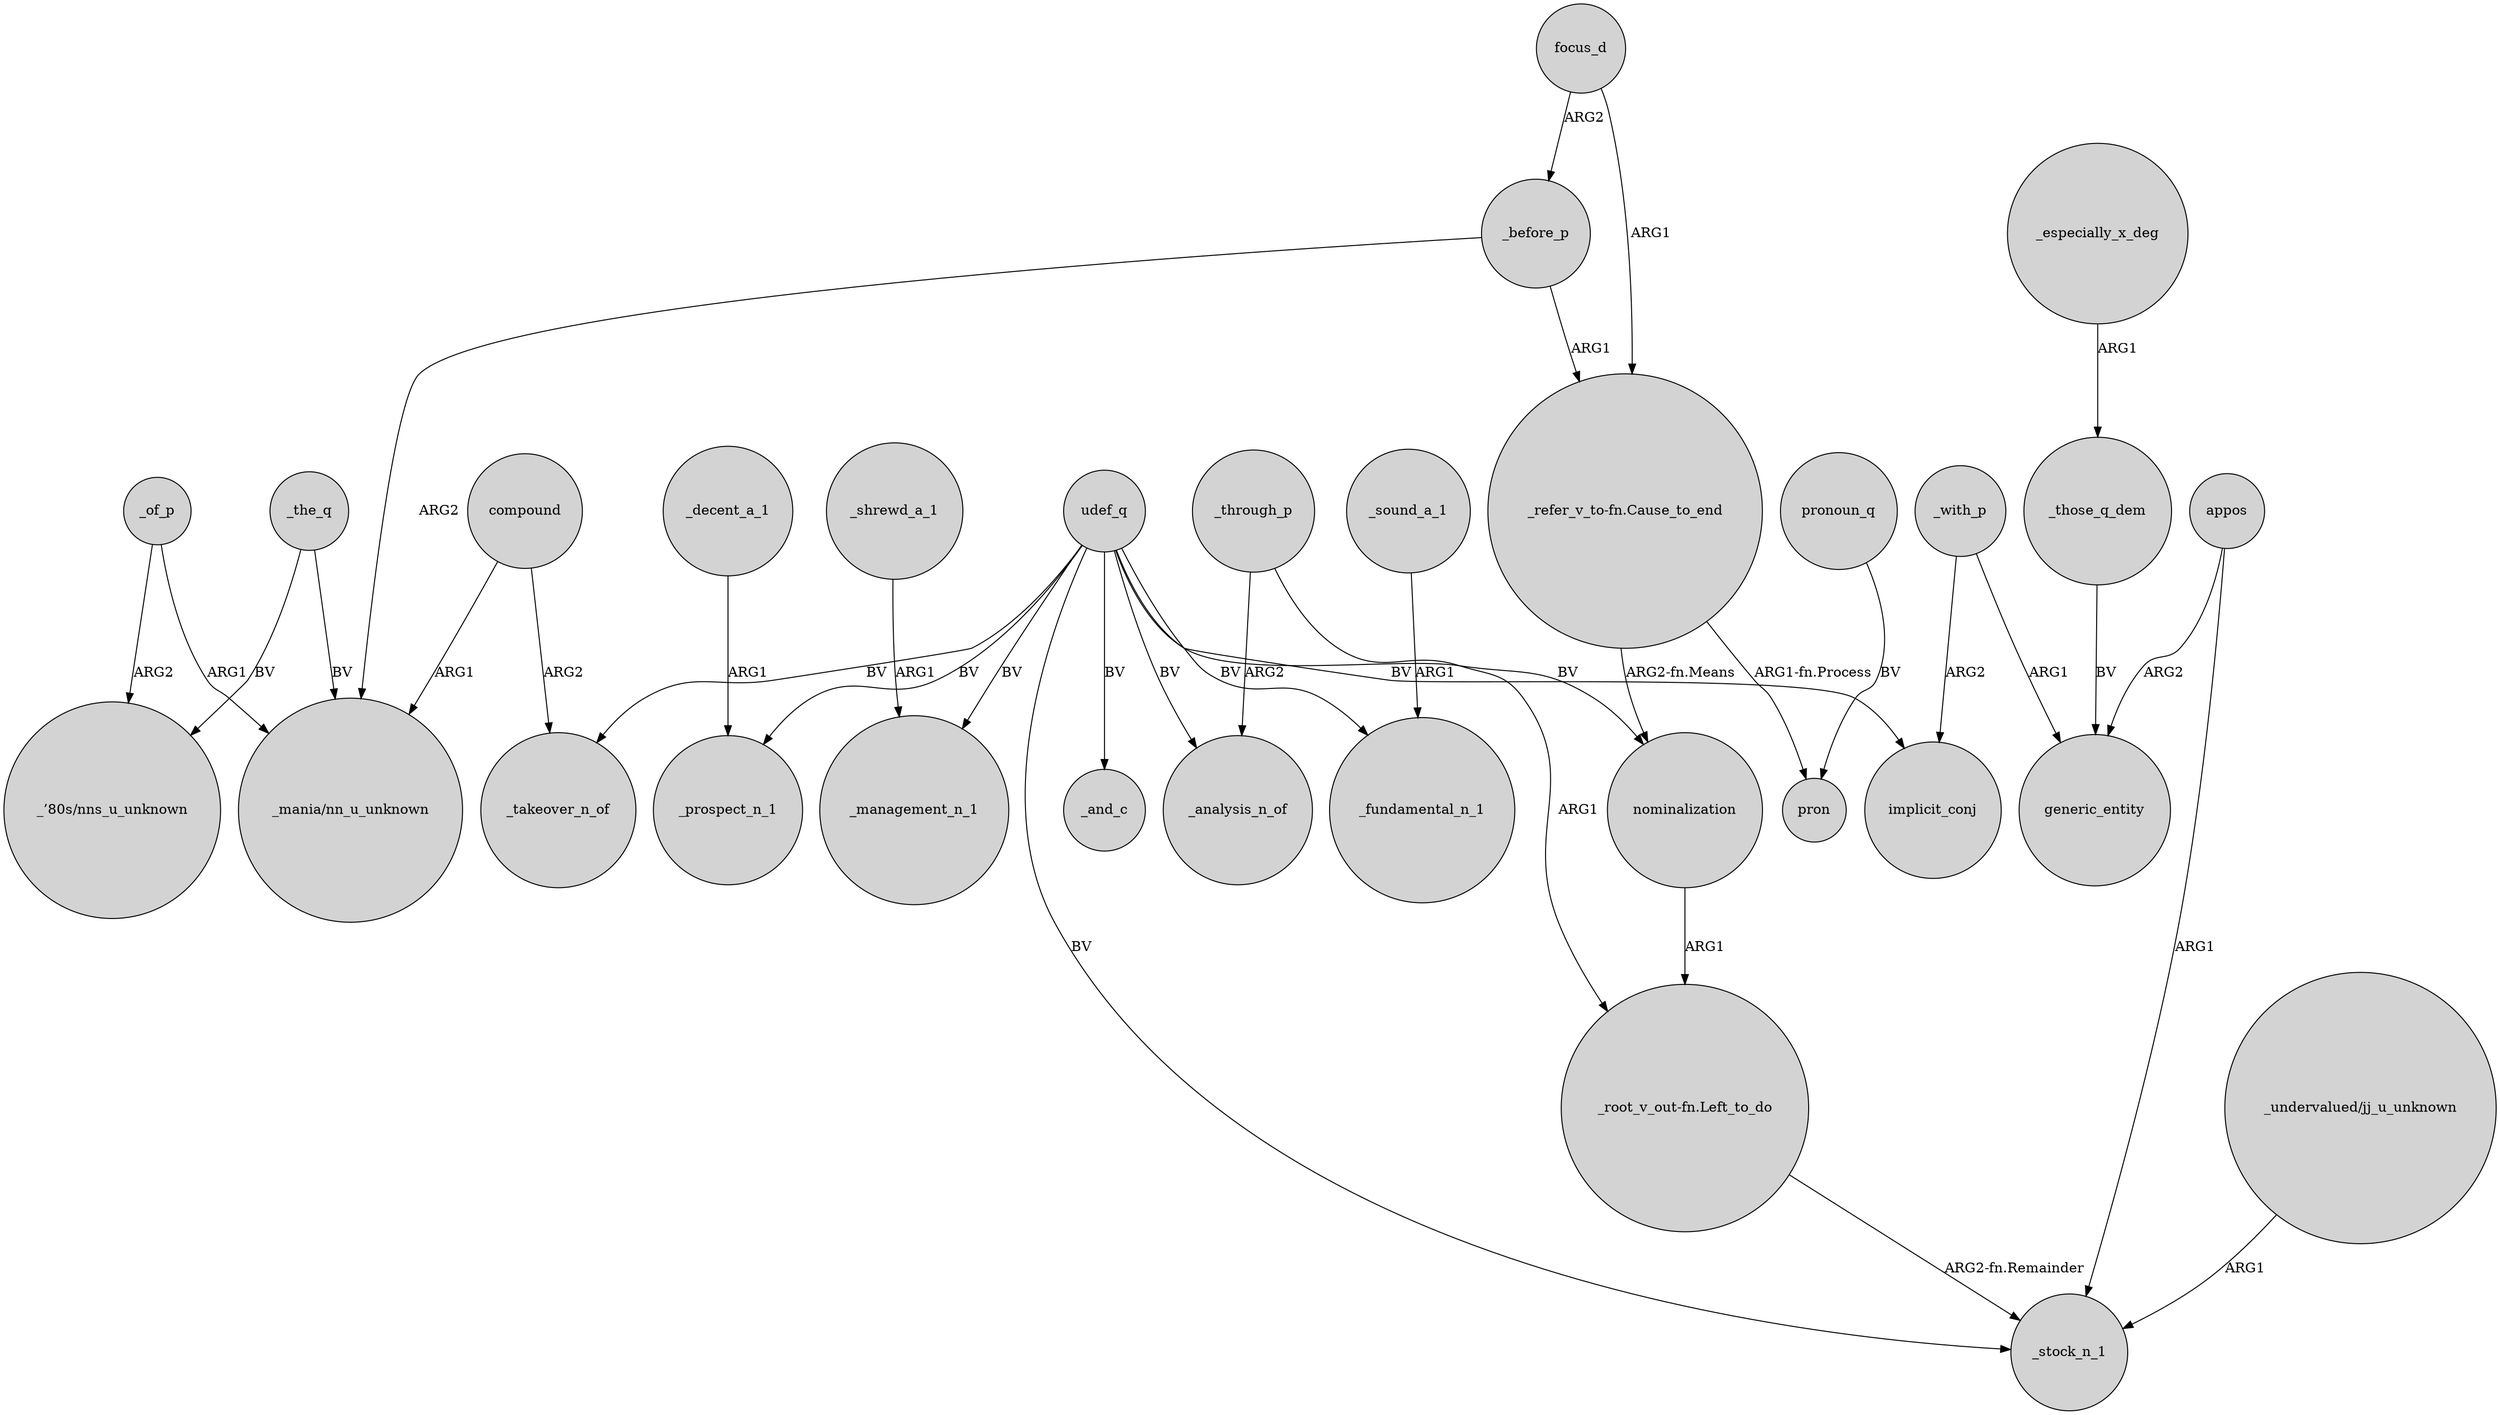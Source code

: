 digraph {
	node [shape=circle style=filled]
	_of_p -> "_mania/nn_u_unknown" [label=ARG1]
	_with_p -> generic_entity [label=ARG1]
	nominalization -> "_root_v_out-fn.Left_to_do" [label=ARG1]
	_those_q_dem -> generic_entity [label=BV]
	_with_p -> implicit_conj [label=ARG2]
	_sound_a_1 -> _fundamental_n_1 [label=ARG1]
	focus_d -> _before_p [label=ARG2]
	udef_q -> _prospect_n_1 [label=BV]
	_before_p -> "_refer_v_to-fn.Cause_to_end" [label=ARG1]
	udef_q -> nominalization [label=BV]
	_of_p -> "_’80s/nns_u_unknown" [label=ARG2]
	"_refer_v_to-fn.Cause_to_end" -> pron [label="ARG1-fn.Process"]
	udef_q -> _analysis_n_of [label=BV]
	compound -> "_mania/nn_u_unknown" [label=ARG1]
	udef_q -> _and_c [label=BV]
	udef_q -> _management_n_1 [label=BV]
	pronoun_q -> pron [label=BV]
	udef_q -> _takeover_n_of [label=BV]
	udef_q -> _stock_n_1 [label=BV]
	_decent_a_1 -> _prospect_n_1 [label=ARG1]
	_the_q -> "_’80s/nns_u_unknown" [label=BV]
	_the_q -> "_mania/nn_u_unknown" [label=BV]
	appos -> generic_entity [label=ARG2]
	_through_p -> _analysis_n_of [label=ARG2]
	"_refer_v_to-fn.Cause_to_end" -> nominalization [label="ARG2-fn.Means"]
	_before_p -> "_mania/nn_u_unknown" [label=ARG2]
	udef_q -> _fundamental_n_1 [label=BV]
	"_undervalued/jj_u_unknown" -> _stock_n_1 [label=ARG1]
	"_root_v_out-fn.Left_to_do" -> _stock_n_1 [label="ARG2-fn.Remainder"]
	compound -> _takeover_n_of [label=ARG2]
	_through_p -> "_root_v_out-fn.Left_to_do" [label=ARG1]
	appos -> _stock_n_1 [label=ARG1]
	_shrewd_a_1 -> _management_n_1 [label=ARG1]
	_especially_x_deg -> _those_q_dem [label=ARG1]
	udef_q -> implicit_conj [label=BV]
	focus_d -> "_refer_v_to-fn.Cause_to_end" [label=ARG1]
}
